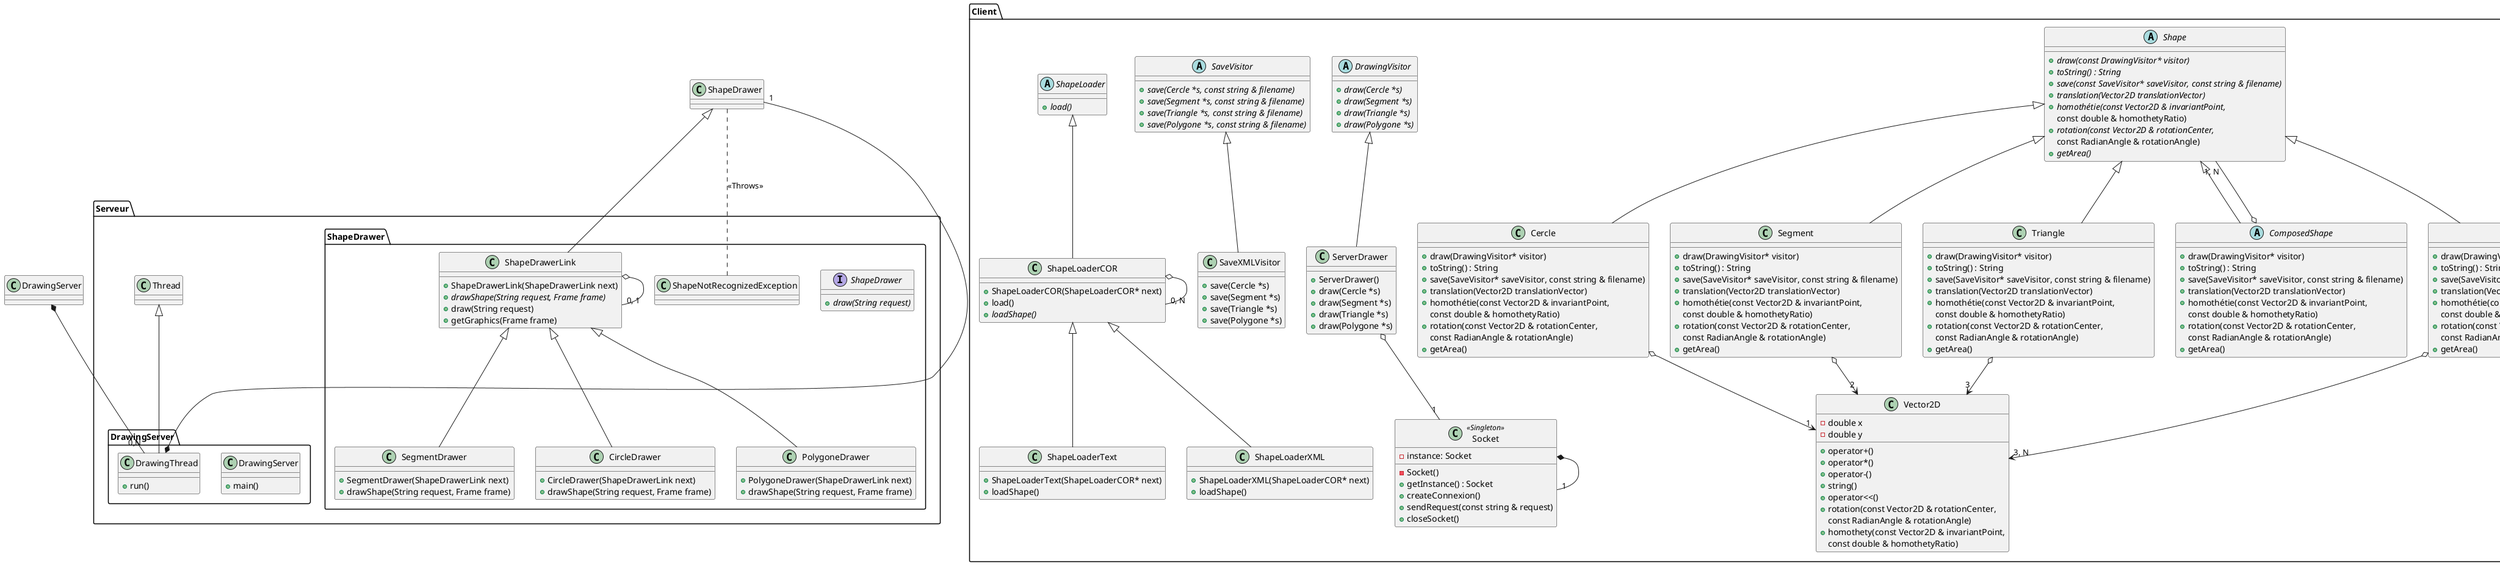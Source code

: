 @startuml
package Client {
    abstract class Shape {
        +{abstract} draw(const DrawingVisitor* visitor)
        +{abstract} toString() : String
        +{abstract} save(const SaveVisitor* saveVisitor, const string & filename)
        +{abstract} translation(Vector2D translationVector)
        +{abstract} homothétie(const Vector2D & invariantPoint,
            const double & homothetyRatio)
        +{abstract} rotation(const Vector2D & rotationCenter,
            const RadianAngle & rotationAngle)
        +{abstract} getArea()
    }

    abstract class ComposedShape {
        +draw(DrawingVisitor* visitor)
        +toString() : String
        +save(SaveVisitor* saveVisitor, const string & filename)
        +translation(Vector2D translationVector)
        +homothétie(const Vector2D & invariantPoint,
            const double & homothetyRatio)
        +rotation(const Vector2D & rotationCenter,
            const RadianAngle & rotationAngle)
        +getArea()
    }

    class Cercle {
        +draw(DrawingVisitor* visitor)
        +toString() : String
        +save(SaveVisitor* saveVisitor, const string & filename)
        +translation(Vector2D translationVector)
        +homothétie(const Vector2D & invariantPoint,
            const double & homothetyRatio)
        +rotation(const Vector2D & rotationCenter,
            const RadianAngle & rotationAngle)
        +getArea()
    }
    class Segment {
        +draw(DrawingVisitor* visitor)
        +toString() : String
        +save(SaveVisitor* saveVisitor, const string & filename)
        +translation(Vector2D translationVector)
        +homothétie(const Vector2D & invariantPoint,
            const double & homothetyRatio)
        +rotation(const Vector2D & rotationCenter,
            const RadianAngle & rotationAngle)
        +getArea()
    }
    class Triangle {
        +draw(DrawingVisitor* visitor)
        +toString() : String
        +save(SaveVisitor* saveVisitor, const string & filename)
        +translation(Vector2D translationVector)
        +homothétie(const Vector2D & invariantPoint,
            const double & homothetyRatio)
        +rotation(const Vector2D & rotationCenter,
            const RadianAngle & rotationAngle)
        +getArea()
    }
    class Polygone {
        +draw(DrawingVisitor* visitor)
        +toString() : String
        +save(SaveVisitor* saveVisitor, const string & filename)
        +translation(Vector2D translationVector)
        +homothétie(const Vector2D & invariantPoint,
            const double & homothetyRatio)
        +rotation(const Vector2D & rotationCenter,
            const RadianAngle & rotationAngle)
        +getArea()
    }
    class Socket << Singleton >> {
        -instance: Socket
        -Socket()
        +getInstance() : Socket
        +createConnexion()
        +sendRequest(const string & request)
        +closeSocket()
    }

    abstract class DrawingVisitor {
        +{abstract} draw(Cercle *s)
        +{abstract} draw(Segment *s)
        +{abstract} draw(Triangle *s)
        +{abstract} draw(Polygone *s)
    }

    abstract class SaveVisitor {
        +{abstract} save(Cercle *s, const string & filename)
        +{abstract} save(Segment *s, const string & filename)
        +{abstract} save(Triangle *s, const string & filename)
        +{abstract} save(Polygone *s, const string & filename)
    }

    class ServerDrawer {
        +ServerDrawer()
        +draw(Cercle *s)
        +draw(Segment *s)
        +draw(Triangle *s)
        +draw(Polygone *s)
    }

    class SaveXMLVisitor {
        +save(Cercle *s)
        +save(Segment *s)
        +save(Triangle *s)
        +save(Polygone *s)
    }

    abstract class ShapeLoader {
        +{abstract} load()
    }

    class ShapeLoaderCOR {
        +ShapeLoaderCOR(ShapeLoaderCOR* next)
        +load()
        +{abstract}loadShape()
    }

    class ShapeLoaderText {
        +ShapeLoaderText(ShapeLoaderCOR* next)
        +loadShape()
    }

    class ShapeLoaderXML {
        +ShapeLoaderXML(ShapeLoaderCOR* next)
        +loadShape()
    }

    class Vector2D {
        -double x
        -double y
        +operator+()
        +operator*()
        +operator-()
        +string()
        +operator<<()
        +rotation(const Vector2D & rotationCenter,
            const RadianAngle & rotationAngle)
        +homothety(const Vector2D & invariantPoint,
            const double & homothetyRatio)
    }
}

package Serveur {
    class Thread

    package DrawingServer {
        class DrawingServer {
            +main()
        }
        class DrawingThread {
            +run()
        }
    }

    package ShapeDrawer {
        interface ShapeDrawer {
            +{abstract}draw(String request)
        }

        class ShapeDrawerLink {
            +ShapeDrawerLink(ShapeDrawerLink next)
            +{abstract} drawShape(String request, Frame frame)
            +draw(String request)
            +getGraphics(Frame frame)
        }

        class SegmentDrawer {
            +SegmentDrawer(ShapeDrawerLink next)
            +drawShape(String request, Frame frame)
        }

        class CircleDrawer {
            +CircleDrawer(ShapeDrawerLink next)
            +drawShape(String request, Frame frame)
        }

        class PolygoneDrawer {
            +PolygoneDrawer(ShapeDrawerLink next)
            +drawShape(String request, Frame frame)
        }

        class ShapeNotRecognizedException

    }
}

Shape <|-- Cercle
Shape <|-- Segment
Shape <|-- Triangle
Shape <|-- Polygone
DrawingServer *-- "0,N" DrawingThread
Thread <|-- DrawingThread
ShapeDrawer <|-- ShapeDrawerLink
ShapeDrawerLink o-- "0, 1" ShapeDrawerLink
ShapeDrawerLink <|-- SegmentDrawer
ShapeDrawerLink <|-- CircleDrawer
ShapeDrawerLink <|-- PolygoneDrawer
DrawingThread *-- "1" ShapeDrawer
ComposedShape o-- "1, N" Shape
Shape <|-- ComposedShape
SaveVisitor <|-- SaveXMLVisitor
DrawingVisitor <|-- ServerDrawer
ShapeLoader <|-- ShapeLoaderCOR
ShapeLoaderCOR o-- "0, N" ShapeLoaderCOR
ShapeLoaderCOR <|-- ShapeLoaderText
ShapeLoaderCOR <|-- ShapeLoaderXML
Cercle o--> "1" Vector2D
Segment o--> "2" Vector2D
Triangle o--> "3" Vector2D
Polygone o--> "3, N" Vector2D
ShapeDrawer .. ShapeNotRecognizedException : << Throws >>
ServerDrawer o-- "1" Socket
Socket *-- "1" Socket
@enduml
